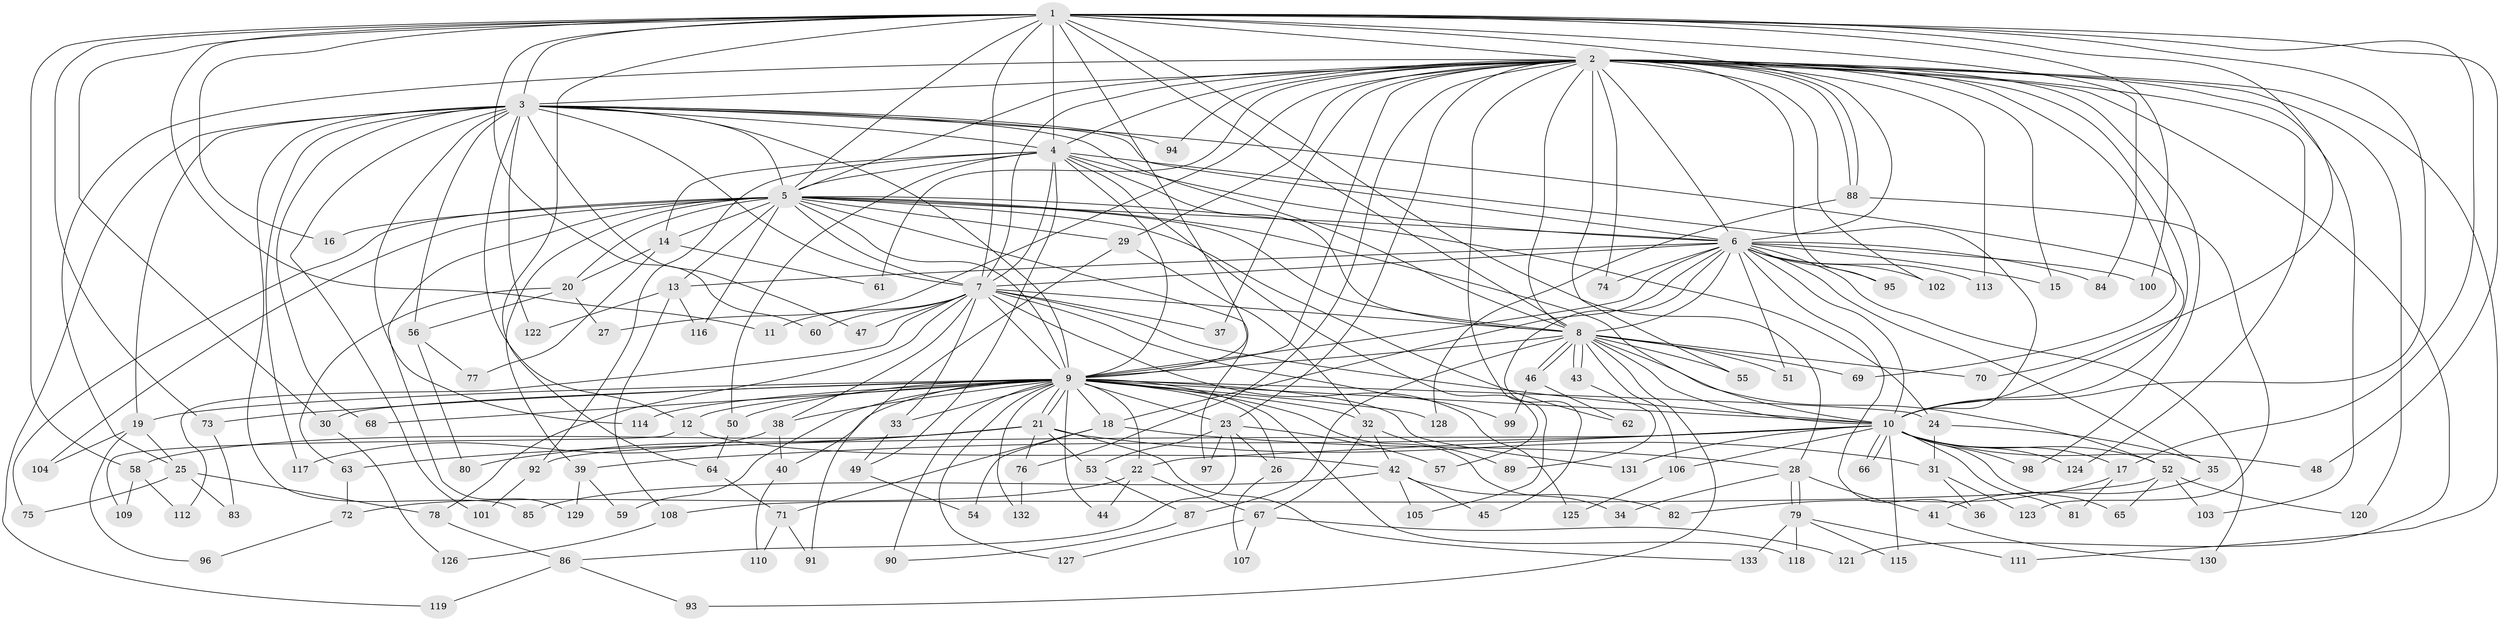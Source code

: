// Generated by graph-tools (version 1.1) at 2025/46/03/09/25 04:46:15]
// undirected, 133 vertices, 291 edges
graph export_dot {
graph [start="1"]
  node [color=gray90,style=filled];
  1;
  2;
  3;
  4;
  5;
  6;
  7;
  8;
  9;
  10;
  11;
  12;
  13;
  14;
  15;
  16;
  17;
  18;
  19;
  20;
  21;
  22;
  23;
  24;
  25;
  26;
  27;
  28;
  29;
  30;
  31;
  32;
  33;
  34;
  35;
  36;
  37;
  38;
  39;
  40;
  41;
  42;
  43;
  44;
  45;
  46;
  47;
  48;
  49;
  50;
  51;
  52;
  53;
  54;
  55;
  56;
  57;
  58;
  59;
  60;
  61;
  62;
  63;
  64;
  65;
  66;
  67;
  68;
  69;
  70;
  71;
  72;
  73;
  74;
  75;
  76;
  77;
  78;
  79;
  80;
  81;
  82;
  83;
  84;
  85;
  86;
  87;
  88;
  89;
  90;
  91;
  92;
  93;
  94;
  95;
  96;
  97;
  98;
  99;
  100;
  101;
  102;
  103;
  104;
  105;
  106;
  107;
  108;
  109;
  110;
  111;
  112;
  113;
  114;
  115;
  116;
  117;
  118;
  119;
  120;
  121;
  122;
  123;
  124;
  125;
  126;
  127;
  128;
  129;
  130;
  131;
  132;
  133;
  1 -- 2;
  1 -- 3;
  1 -- 4;
  1 -- 5;
  1 -- 6;
  1 -- 7;
  1 -- 8;
  1 -- 9;
  1 -- 10;
  1 -- 11;
  1 -- 16;
  1 -- 17;
  1 -- 28;
  1 -- 30;
  1 -- 48;
  1 -- 58;
  1 -- 60;
  1 -- 64;
  1 -- 70;
  1 -- 73;
  1 -- 84;
  1 -- 100;
  2 -- 3;
  2 -- 4;
  2 -- 5;
  2 -- 6;
  2 -- 7;
  2 -- 8;
  2 -- 9;
  2 -- 10;
  2 -- 15;
  2 -- 23;
  2 -- 25;
  2 -- 27;
  2 -- 29;
  2 -- 37;
  2 -- 55;
  2 -- 61;
  2 -- 69;
  2 -- 74;
  2 -- 76;
  2 -- 88;
  2 -- 88;
  2 -- 94;
  2 -- 95;
  2 -- 98;
  2 -- 102;
  2 -- 103;
  2 -- 105;
  2 -- 111;
  2 -- 113;
  2 -- 120;
  2 -- 121;
  2 -- 124;
  3 -- 4;
  3 -- 5;
  3 -- 6;
  3 -- 7;
  3 -- 8;
  3 -- 9;
  3 -- 10;
  3 -- 12;
  3 -- 19;
  3 -- 47;
  3 -- 56;
  3 -- 68;
  3 -- 85;
  3 -- 94;
  3 -- 101;
  3 -- 114;
  3 -- 117;
  3 -- 119;
  3 -- 122;
  4 -- 5;
  4 -- 6;
  4 -- 7;
  4 -- 8;
  4 -- 9;
  4 -- 10;
  4 -- 14;
  4 -- 49;
  4 -- 50;
  4 -- 57;
  4 -- 92;
  5 -- 6;
  5 -- 7;
  5 -- 8;
  5 -- 9;
  5 -- 10;
  5 -- 13;
  5 -- 14;
  5 -- 16;
  5 -- 20;
  5 -- 24;
  5 -- 29;
  5 -- 39;
  5 -- 62;
  5 -- 75;
  5 -- 97;
  5 -- 104;
  5 -- 116;
  5 -- 129;
  6 -- 7;
  6 -- 8;
  6 -- 9;
  6 -- 10;
  6 -- 13;
  6 -- 15;
  6 -- 18;
  6 -- 35;
  6 -- 36;
  6 -- 45;
  6 -- 51;
  6 -- 74;
  6 -- 84;
  6 -- 95;
  6 -- 100;
  6 -- 102;
  6 -- 113;
  6 -- 130;
  7 -- 8;
  7 -- 9;
  7 -- 10;
  7 -- 11;
  7 -- 33;
  7 -- 37;
  7 -- 38;
  7 -- 47;
  7 -- 60;
  7 -- 78;
  7 -- 99;
  7 -- 112;
  7 -- 125;
  8 -- 9;
  8 -- 10;
  8 -- 43;
  8 -- 43;
  8 -- 46;
  8 -- 46;
  8 -- 51;
  8 -- 52;
  8 -- 55;
  8 -- 69;
  8 -- 70;
  8 -- 87;
  8 -- 93;
  8 -- 106;
  9 -- 10;
  9 -- 12;
  9 -- 18;
  9 -- 19;
  9 -- 21;
  9 -- 21;
  9 -- 22;
  9 -- 23;
  9 -- 24;
  9 -- 26;
  9 -- 30;
  9 -- 32;
  9 -- 33;
  9 -- 34;
  9 -- 38;
  9 -- 40;
  9 -- 44;
  9 -- 50;
  9 -- 59;
  9 -- 68;
  9 -- 73;
  9 -- 90;
  9 -- 114;
  9 -- 118;
  9 -- 127;
  9 -- 128;
  9 -- 131;
  9 -- 132;
  10 -- 17;
  10 -- 22;
  10 -- 39;
  10 -- 48;
  10 -- 52;
  10 -- 65;
  10 -- 66;
  10 -- 66;
  10 -- 81;
  10 -- 92;
  10 -- 98;
  10 -- 106;
  10 -- 115;
  10 -- 124;
  10 -- 131;
  12 -- 42;
  12 -- 109;
  13 -- 108;
  13 -- 116;
  13 -- 122;
  14 -- 20;
  14 -- 61;
  14 -- 77;
  17 -- 81;
  17 -- 82;
  18 -- 28;
  18 -- 54;
  18 -- 71;
  19 -- 25;
  19 -- 96;
  19 -- 104;
  20 -- 27;
  20 -- 56;
  20 -- 63;
  21 -- 31;
  21 -- 53;
  21 -- 58;
  21 -- 63;
  21 -- 76;
  21 -- 80;
  21 -- 133;
  22 -- 44;
  22 -- 67;
  22 -- 72;
  23 -- 26;
  23 -- 53;
  23 -- 57;
  23 -- 86;
  23 -- 97;
  24 -- 31;
  24 -- 35;
  25 -- 75;
  25 -- 78;
  25 -- 83;
  26 -- 107;
  28 -- 34;
  28 -- 41;
  28 -- 79;
  28 -- 79;
  29 -- 32;
  29 -- 91;
  30 -- 126;
  31 -- 36;
  31 -- 123;
  32 -- 42;
  32 -- 67;
  32 -- 89;
  33 -- 49;
  35 -- 41;
  38 -- 40;
  38 -- 117;
  39 -- 59;
  39 -- 129;
  40 -- 110;
  41 -- 130;
  42 -- 45;
  42 -- 82;
  42 -- 85;
  42 -- 105;
  43 -- 89;
  46 -- 62;
  46 -- 99;
  49 -- 54;
  50 -- 64;
  52 -- 65;
  52 -- 103;
  52 -- 108;
  52 -- 120;
  53 -- 87;
  56 -- 77;
  56 -- 80;
  58 -- 109;
  58 -- 112;
  63 -- 72;
  64 -- 71;
  67 -- 107;
  67 -- 121;
  67 -- 127;
  71 -- 91;
  71 -- 110;
  72 -- 96;
  73 -- 83;
  76 -- 132;
  78 -- 86;
  79 -- 111;
  79 -- 115;
  79 -- 118;
  79 -- 133;
  86 -- 93;
  86 -- 119;
  87 -- 90;
  88 -- 123;
  88 -- 128;
  92 -- 101;
  106 -- 125;
  108 -- 126;
}
